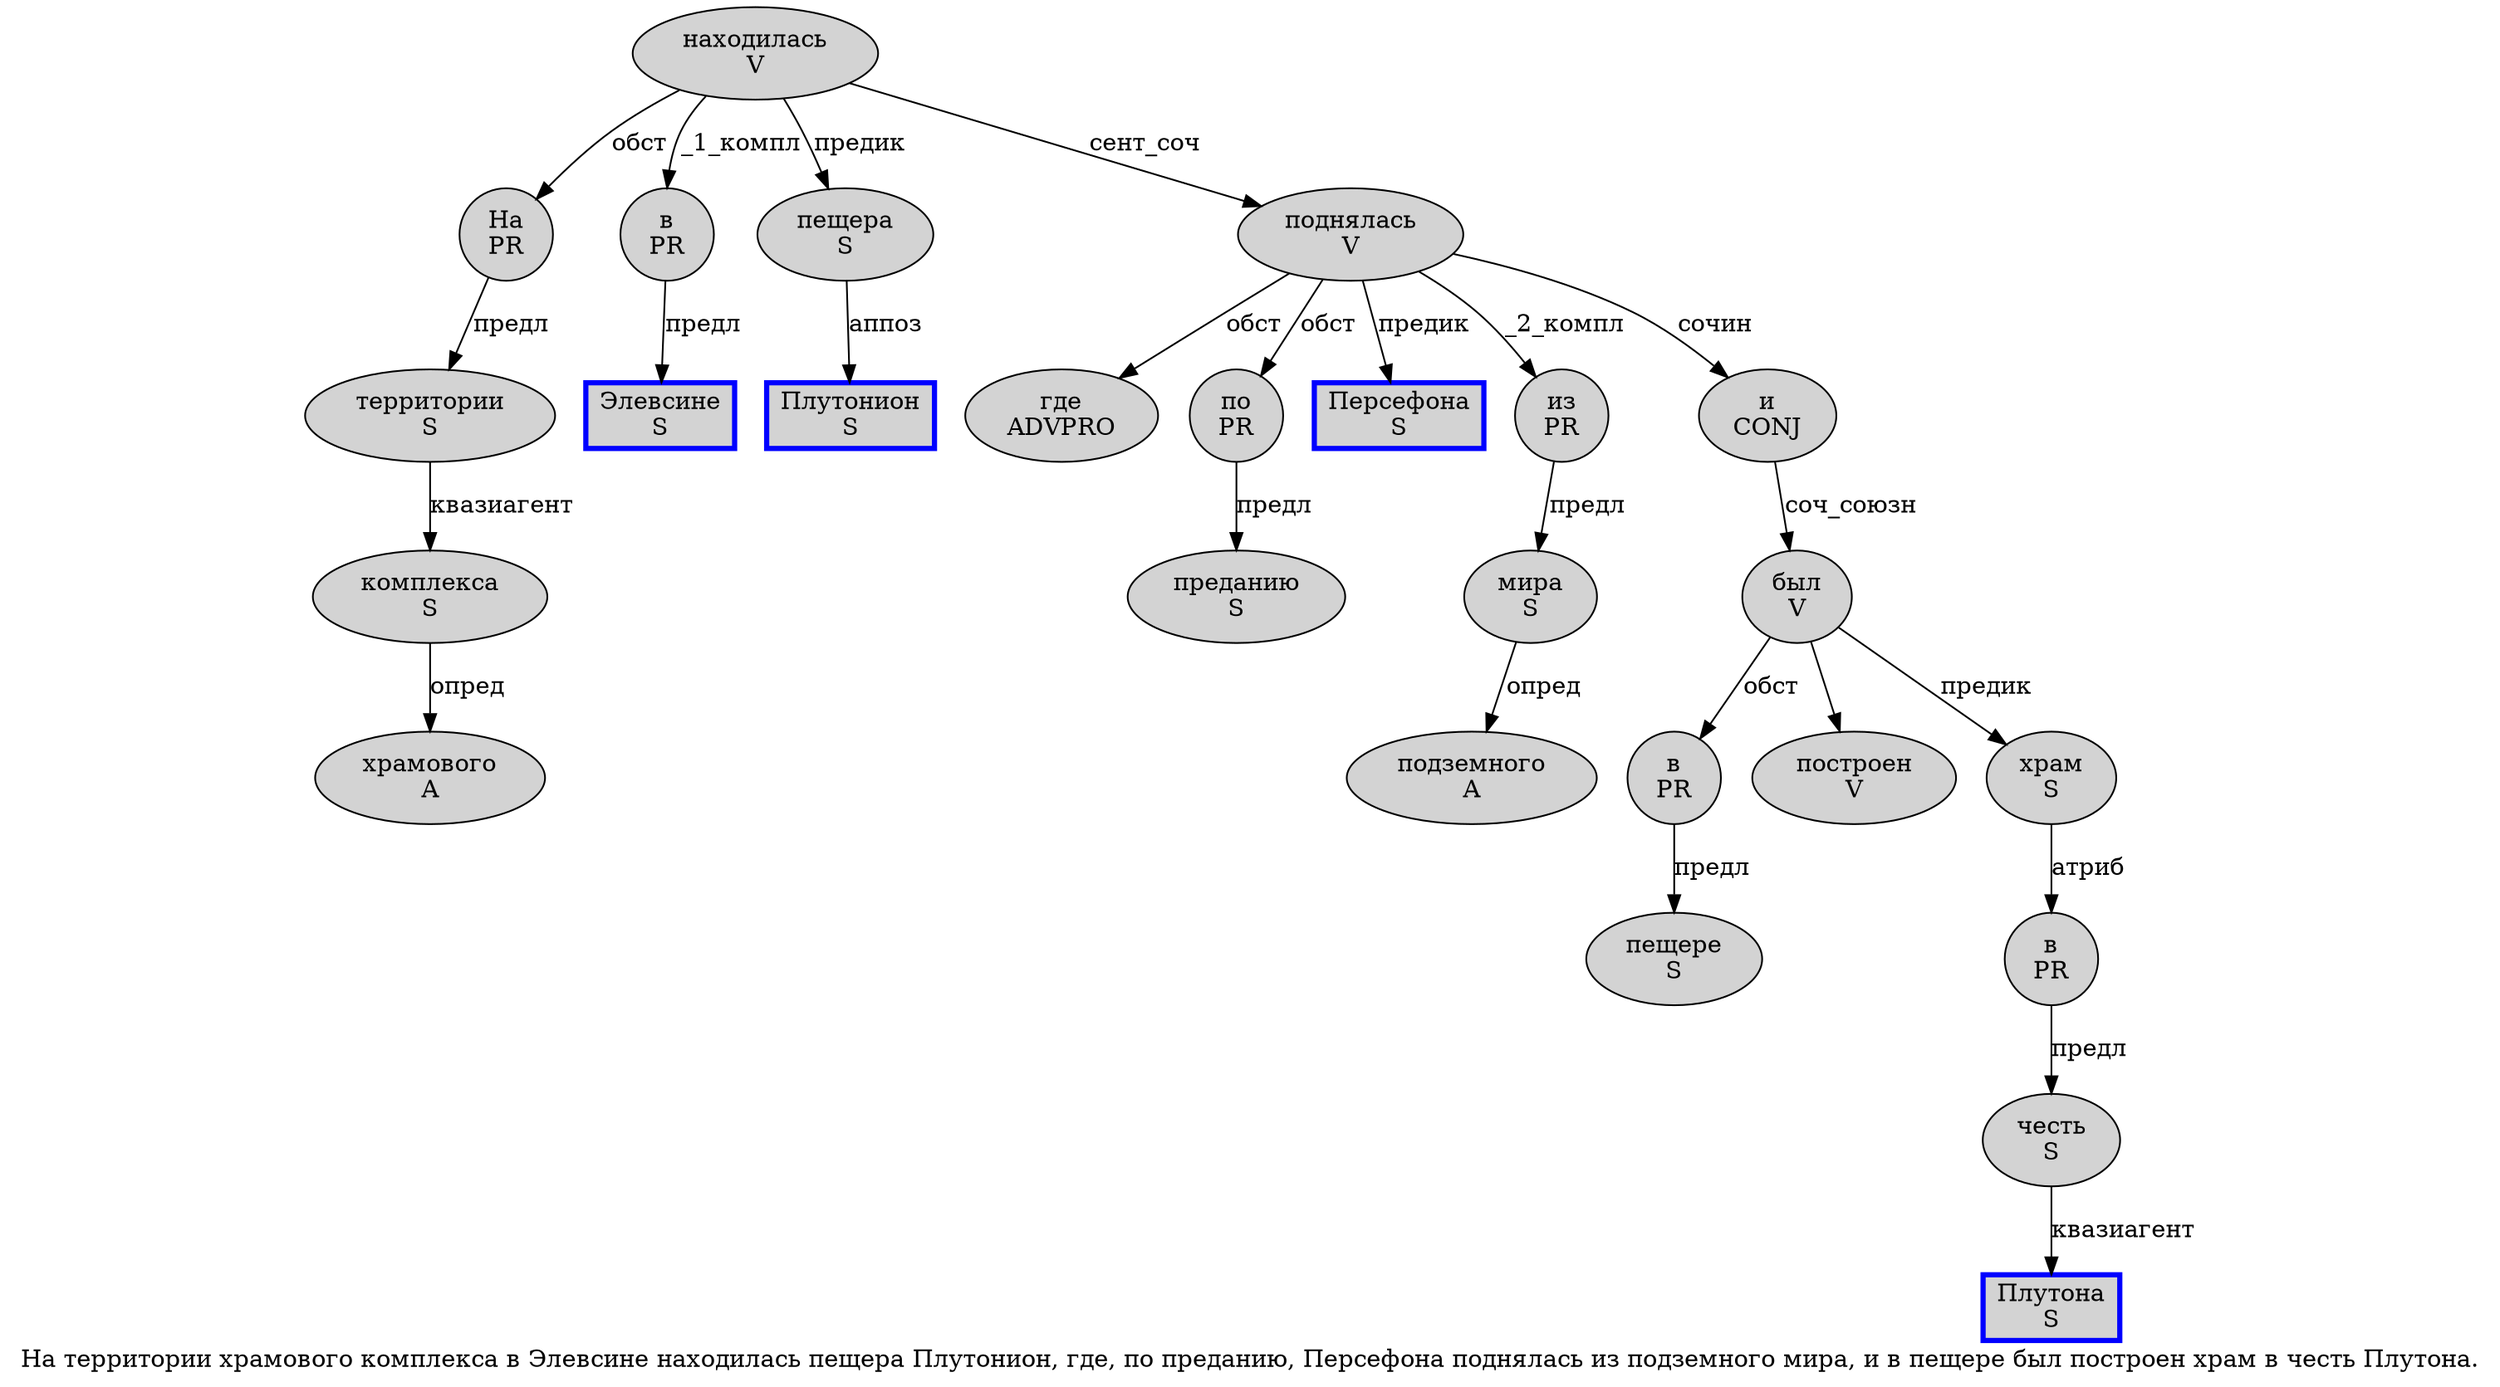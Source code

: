 digraph SENTENCE_1097 {
	graph [label="На территории храмового комплекса в Элевсине находилась пещера Плутонион, где, по преданию, Персефона поднялась из подземного мира, и в пещере был построен храм в честь Плутона."]
	node [style=filled]
		0 [label="На
PR" color="" fillcolor=lightgray penwidth=1 shape=ellipse]
		1 [label="территории
S" color="" fillcolor=lightgray penwidth=1 shape=ellipse]
		2 [label="храмового
A" color="" fillcolor=lightgray penwidth=1 shape=ellipse]
		3 [label="комплекса
S" color="" fillcolor=lightgray penwidth=1 shape=ellipse]
		4 [label="в
PR" color="" fillcolor=lightgray penwidth=1 shape=ellipse]
		5 [label="Элевсине
S" color=blue fillcolor=lightgray penwidth=3 shape=box]
		6 [label="находилась
V" color="" fillcolor=lightgray penwidth=1 shape=ellipse]
		7 [label="пещера
S" color="" fillcolor=lightgray penwidth=1 shape=ellipse]
		8 [label="Плутонион
S" color=blue fillcolor=lightgray penwidth=3 shape=box]
		10 [label="где
ADVPRO" color="" fillcolor=lightgray penwidth=1 shape=ellipse]
		12 [label="по
PR" color="" fillcolor=lightgray penwidth=1 shape=ellipse]
		13 [label="преданию
S" color="" fillcolor=lightgray penwidth=1 shape=ellipse]
		15 [label="Персефона
S" color=blue fillcolor=lightgray penwidth=3 shape=box]
		16 [label="поднялась
V" color="" fillcolor=lightgray penwidth=1 shape=ellipse]
		17 [label="из
PR" color="" fillcolor=lightgray penwidth=1 shape=ellipse]
		18 [label="подземного
A" color="" fillcolor=lightgray penwidth=1 shape=ellipse]
		19 [label="мира
S" color="" fillcolor=lightgray penwidth=1 shape=ellipse]
		21 [label="и
CONJ" color="" fillcolor=lightgray penwidth=1 shape=ellipse]
		22 [label="в
PR" color="" fillcolor=lightgray penwidth=1 shape=ellipse]
		23 [label="пещере
S" color="" fillcolor=lightgray penwidth=1 shape=ellipse]
		24 [label="был
V" color="" fillcolor=lightgray penwidth=1 shape=ellipse]
		25 [label="построен
V" color="" fillcolor=lightgray penwidth=1 shape=ellipse]
		26 [label="храм
S" color="" fillcolor=lightgray penwidth=1 shape=ellipse]
		27 [label="в
PR" color="" fillcolor=lightgray penwidth=1 shape=ellipse]
		28 [label="честь
S" color="" fillcolor=lightgray penwidth=1 shape=ellipse]
		29 [label="Плутона
S" color=blue fillcolor=lightgray penwidth=3 shape=box]
			3 -> 2 [label="опред"]
			21 -> 24 [label="соч_союзн"]
			1 -> 3 [label="квазиагент"]
			22 -> 23 [label="предл"]
			4 -> 5 [label="предл"]
			7 -> 8 [label="аппоз"]
			6 -> 0 [label="обст"]
			6 -> 4 [label="_1_компл"]
			6 -> 7 [label="предик"]
			6 -> 16 [label="сент_соч"]
			19 -> 18 [label="опред"]
			16 -> 10 [label="обст"]
			16 -> 12 [label="обст"]
			16 -> 15 [label="предик"]
			16 -> 17 [label="_2_компл"]
			16 -> 21 [label="сочин"]
			0 -> 1 [label="предл"]
			12 -> 13 [label="предл"]
			28 -> 29 [label="квазиагент"]
			27 -> 28 [label="предл"]
			17 -> 19 [label="предл"]
			26 -> 27 [label="атриб"]
			24 -> 22 [label="обст"]
			24 -> 25
			24 -> 26 [label="предик"]
}